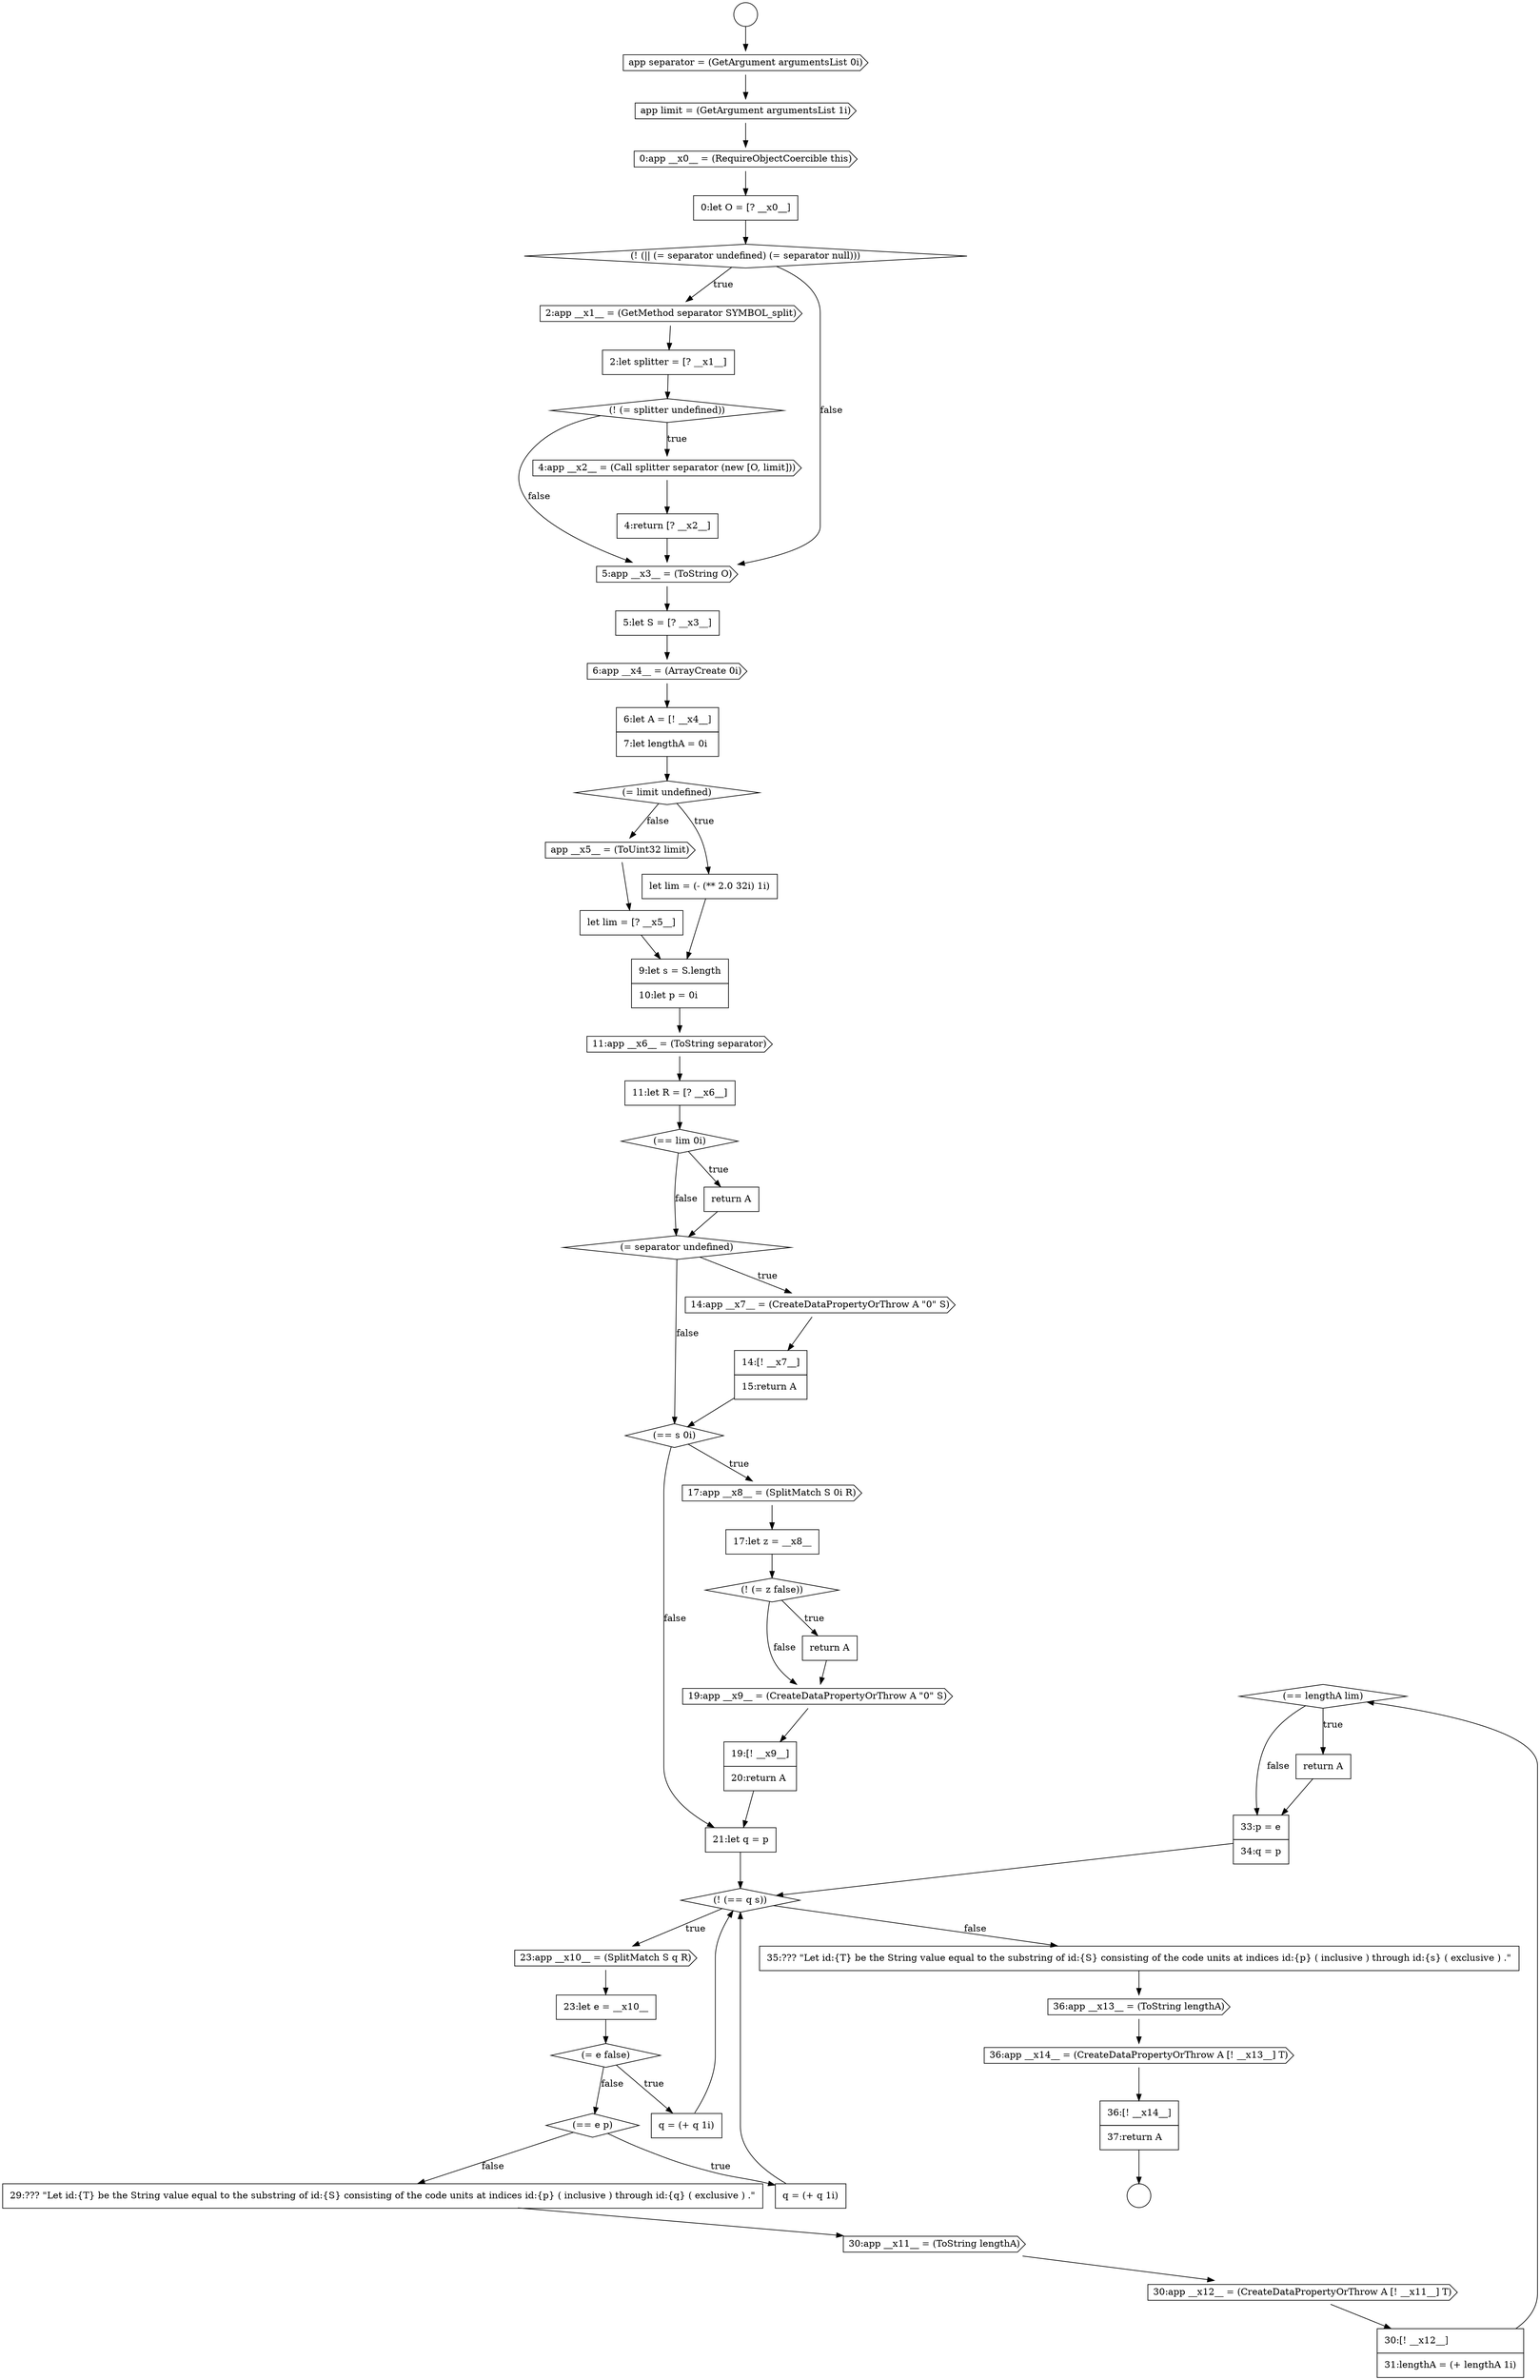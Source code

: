 digraph {
  node14078 [shape=diamond, label=<<font color="black">(== lengthA lim)</font>> color="black" fillcolor="white" style=filled]
  node14084 [shape=none, margin=0, label=<<font color="black">
    <table border="0" cellborder="1" cellspacing="0" cellpadding="10">
      <tr><td align="left">36:[! __x14__]</td></tr>
      <tr><td align="left">37:return A</td></tr>
    </table>
  </font>> color="black" fillcolor="white" style=filled]
  node14039 [shape=none, margin=0, label=<<font color="black">
    <table border="0" cellborder="1" cellspacing="0" cellpadding="10">
      <tr><td align="left">2:let splitter = [? __x1__]</td></tr>
    </table>
  </font>> color="black" fillcolor="white" style=filled]
  node14051 [shape=none, margin=0, label=<<font color="black">
    <table border="0" cellborder="1" cellspacing="0" cellpadding="10">
      <tr><td align="left">9:let s = S.length</td></tr>
      <tr><td align="left">10:let p = 0i</td></tr>
    </table>
  </font>> color="black" fillcolor="white" style=filled]
  node14060 [shape=cds, label=<<font color="black">17:app __x8__ = (SplitMatch S 0i R)</font>> color="black" fillcolor="white" style=filled]
  node14064 [shape=cds, label=<<font color="black">19:app __x9__ = (CreateDataPropertyOrThrow A &quot;0&quot; S)</font>> color="black" fillcolor="white" style=filled]
  node14052 [shape=cds, label=<<font color="black">11:app __x6__ = (ToString separator)</font>> color="black" fillcolor="white" style=filled]
  node14035 [shape=cds, label=<<font color="black">0:app __x0__ = (RequireObjectCoercible this)</font>> color="black" fillcolor="white" style=filled]
  node14044 [shape=none, margin=0, label=<<font color="black">
    <table border="0" cellborder="1" cellspacing="0" cellpadding="10">
      <tr><td align="left">5:let S = [? __x3__]</td></tr>
    </table>
  </font>> color="black" fillcolor="white" style=filled]
  node14063 [shape=none, margin=0, label=<<font color="black">
    <table border="0" cellborder="1" cellspacing="0" cellpadding="10">
      <tr><td align="left">return A</td></tr>
    </table>
  </font>> color="black" fillcolor="white" style=filled]
  node14049 [shape=cds, label=<<font color="black">app __x5__ = (ToUint32 limit)</font>> color="black" fillcolor="white" style=filled]
  node14068 [shape=cds, label=<<font color="black">23:app __x10__ = (SplitMatch S q R)</font>> color="black" fillcolor="white" style=filled]
  node14073 [shape=none, margin=0, label=<<font color="black">
    <table border="0" cellborder="1" cellspacing="0" cellpadding="10">
      <tr><td align="left">q = (+ q 1i)</td></tr>
    </table>
  </font>> color="black" fillcolor="white" style=filled]
  node14050 [shape=none, margin=0, label=<<font color="black">
    <table border="0" cellborder="1" cellspacing="0" cellpadding="10">
      <tr><td align="left">let lim = [? __x5__]</td></tr>
    </table>
  </font>> color="black" fillcolor="white" style=filled]
  node14038 [shape=cds, label=<<font color="black">2:app __x1__ = (GetMethod separator SYMBOL_split)</font>> color="black" fillcolor="white" style=filled]
  node14057 [shape=cds, label=<<font color="black">14:app __x7__ = (CreateDataPropertyOrThrow A &quot;0&quot; S)</font>> color="black" fillcolor="white" style=filled]
  node14034 [shape=cds, label=<<font color="black">app limit = (GetArgument argumentsList 1i)</font>> color="black" fillcolor="white" style=filled]
  node14056 [shape=diamond, label=<<font color="black">(= separator undefined)</font>> color="black" fillcolor="white" style=filled]
  node14061 [shape=none, margin=0, label=<<font color="black">
    <table border="0" cellborder="1" cellspacing="0" cellpadding="10">
      <tr><td align="left">17:let z = __x8__</td></tr>
    </table>
  </font>> color="black" fillcolor="white" style=filled]
  node14066 [shape=none, margin=0, label=<<font color="black">
    <table border="0" cellborder="1" cellspacing="0" cellpadding="10">
      <tr><td align="left">21:let q = p</td></tr>
    </table>
  </font>> color="black" fillcolor="white" style=filled]
  node14071 [shape=none, margin=0, label=<<font color="black">
    <table border="0" cellborder="1" cellspacing="0" cellpadding="10">
      <tr><td align="left">q = (+ q 1i)</td></tr>
    </table>
  </font>> color="black" fillcolor="white" style=filled]
  node14046 [shape=none, margin=0, label=<<font color="black">
    <table border="0" cellborder="1" cellspacing="0" cellpadding="10">
      <tr><td align="left">6:let A = [! __x4__]</td></tr>
      <tr><td align="left">7:let lengthA = 0i</td></tr>
    </table>
  </font>> color="black" fillcolor="white" style=filled]
  node14032 [shape=circle label=" " color="black" fillcolor="white" style=filled]
  node14043 [shape=cds, label=<<font color="black">5:app __x3__ = (ToString O)</font>> color="black" fillcolor="white" style=filled]
  node14075 [shape=cds, label=<<font color="black">30:app __x11__ = (ToString lengthA)</font>> color="black" fillcolor="white" style=filled]
  node14040 [shape=diamond, label=<<font color="black">(! (= splitter undefined))</font>> color="black" fillcolor="white" style=filled]
  node14067 [shape=diamond, label=<<font color="black">(! (== q s))</font>> color="black" fillcolor="white" style=filled]
  node14045 [shape=cds, label=<<font color="black">6:app __x4__ = (ArrayCreate 0i)</font>> color="black" fillcolor="white" style=filled]
  node14077 [shape=none, margin=0, label=<<font color="black">
    <table border="0" cellborder="1" cellspacing="0" cellpadding="10">
      <tr><td align="left">30:[! __x12__]</td></tr>
      <tr><td align="left">31:lengthA = (+ lengthA 1i)</td></tr>
    </table>
  </font>> color="black" fillcolor="white" style=filled]
  node14072 [shape=diamond, label=<<font color="black">(== e p)</font>> color="black" fillcolor="white" style=filled]
  node14076 [shape=cds, label=<<font color="black">30:app __x12__ = (CreateDataPropertyOrThrow A [! __x11__] T)</font>> color="black" fillcolor="white" style=filled]
  node14074 [shape=none, margin=0, label=<<font color="black">
    <table border="0" cellborder="1" cellspacing="0" cellpadding="10">
      <tr><td align="left">29:??? &quot;Let id:{T} be the String value equal to the substring of id:{S} consisting of the code units at indices id:{p} ( inclusive ) through id:{q} ( exclusive ) .&quot;</td></tr>
    </table>
  </font>> color="black" fillcolor="white" style=filled]
  node14059 [shape=diamond, label=<<font color="black">(== s 0i)</font>> color="black" fillcolor="white" style=filled]
  node14082 [shape=cds, label=<<font color="black">36:app __x13__ = (ToString lengthA)</font>> color="black" fillcolor="white" style=filled]
  node14048 [shape=none, margin=0, label=<<font color="black">
    <table border="0" cellborder="1" cellspacing="0" cellpadding="10">
      <tr><td align="left">let lim = (- (** 2.0 32i) 1i)</td></tr>
    </table>
  </font>> color="black" fillcolor="white" style=filled]
  node14042 [shape=none, margin=0, label=<<font color="black">
    <table border="0" cellborder="1" cellspacing="0" cellpadding="10">
      <tr><td align="left">4:return [? __x2__]</td></tr>
    </table>
  </font>> color="black" fillcolor="white" style=filled]
  node14080 [shape=none, margin=0, label=<<font color="black">
    <table border="0" cellborder="1" cellspacing="0" cellpadding="10">
      <tr><td align="left">33:p = e</td></tr>
      <tr><td align="left">34:q = p</td></tr>
    </table>
  </font>> color="black" fillcolor="white" style=filled]
  node14053 [shape=none, margin=0, label=<<font color="black">
    <table border="0" cellborder="1" cellspacing="0" cellpadding="10">
      <tr><td align="left">11:let R = [? __x6__]</td></tr>
    </table>
  </font>> color="black" fillcolor="white" style=filled]
  node14036 [shape=none, margin=0, label=<<font color="black">
    <table border="0" cellborder="1" cellspacing="0" cellpadding="10">
      <tr><td align="left">0:let O = [? __x0__]</td></tr>
    </table>
  </font>> color="black" fillcolor="white" style=filled]
  node14081 [shape=none, margin=0, label=<<font color="black">
    <table border="0" cellborder="1" cellspacing="0" cellpadding="10">
      <tr><td align="left">35:??? &quot;Let id:{T} be the String value equal to the substring of id:{S} consisting of the code units at indices id:{p} ( inclusive ) through id:{s} ( exclusive ) .&quot;</td></tr>
    </table>
  </font>> color="black" fillcolor="white" style=filled]
  node14031 [shape=circle label=" " color="black" fillcolor="white" style=filled]
  node14058 [shape=none, margin=0, label=<<font color="black">
    <table border="0" cellborder="1" cellspacing="0" cellpadding="10">
      <tr><td align="left">14:[! __x7__]</td></tr>
      <tr><td align="left">15:return A</td></tr>
    </table>
  </font>> color="black" fillcolor="white" style=filled]
  node14037 [shape=diamond, label=<<font color="black">(! (|| (= separator undefined) (= separator null)))</font>> color="black" fillcolor="white" style=filled]
  node14083 [shape=cds, label=<<font color="black">36:app __x14__ = (CreateDataPropertyOrThrow A [! __x13__] T)</font>> color="black" fillcolor="white" style=filled]
  node14079 [shape=none, margin=0, label=<<font color="black">
    <table border="0" cellborder="1" cellspacing="0" cellpadding="10">
      <tr><td align="left">return A</td></tr>
    </table>
  </font>> color="black" fillcolor="white" style=filled]
  node14069 [shape=none, margin=0, label=<<font color="black">
    <table border="0" cellborder="1" cellspacing="0" cellpadding="10">
      <tr><td align="left">23:let e = __x10__</td></tr>
    </table>
  </font>> color="black" fillcolor="white" style=filled]
  node14041 [shape=cds, label=<<font color="black">4:app __x2__ = (Call splitter separator (new [O, limit]))</font>> color="black" fillcolor="white" style=filled]
  node14054 [shape=diamond, label=<<font color="black">(== lim 0i)</font>> color="black" fillcolor="white" style=filled]
  node14047 [shape=diamond, label=<<font color="black">(= limit undefined)</font>> color="black" fillcolor="white" style=filled]
  node14065 [shape=none, margin=0, label=<<font color="black">
    <table border="0" cellborder="1" cellspacing="0" cellpadding="10">
      <tr><td align="left">19:[! __x9__]</td></tr>
      <tr><td align="left">20:return A</td></tr>
    </table>
  </font>> color="black" fillcolor="white" style=filled]
  node14070 [shape=diamond, label=<<font color="black">(= e false)</font>> color="black" fillcolor="white" style=filled]
  node14062 [shape=diamond, label=<<font color="black">(! (= z false))</font>> color="black" fillcolor="white" style=filled]
  node14033 [shape=cds, label=<<font color="black">app separator = (GetArgument argumentsList 0i)</font>> color="black" fillcolor="white" style=filled]
  node14055 [shape=none, margin=0, label=<<font color="black">
    <table border="0" cellborder="1" cellspacing="0" cellpadding="10">
      <tr><td align="left">return A</td></tr>
    </table>
  </font>> color="black" fillcolor="white" style=filled]
  node14071 -> node14067 [ color="black"]
  node14054 -> node14055 [label=<<font color="black">true</font>> color="black"]
  node14054 -> node14056 [label=<<font color="black">false</font>> color="black"]
  node14075 -> node14076 [ color="black"]
  node14035 -> node14036 [ color="black"]
  node14049 -> node14050 [ color="black"]
  node14079 -> node14080 [ color="black"]
  node14059 -> node14060 [label=<<font color="black">true</font>> color="black"]
  node14059 -> node14066 [label=<<font color="black">false</font>> color="black"]
  node14070 -> node14071 [label=<<font color="black">true</font>> color="black"]
  node14070 -> node14072 [label=<<font color="black">false</font>> color="black"]
  node14065 -> node14066 [ color="black"]
  node14076 -> node14077 [ color="black"]
  node14073 -> node14067 [ color="black"]
  node14082 -> node14083 [ color="black"]
  node14080 -> node14067 [ color="black"]
  node14038 -> node14039 [ color="black"]
  node14058 -> node14059 [ color="black"]
  node14050 -> node14051 [ color="black"]
  node14041 -> node14042 [ color="black"]
  node14046 -> node14047 [ color="black"]
  node14042 -> node14043 [ color="black"]
  node14057 -> node14058 [ color="black"]
  node14048 -> node14051 [ color="black"]
  node14039 -> node14040 [ color="black"]
  node14040 -> node14041 [label=<<font color="black">true</font>> color="black"]
  node14040 -> node14043 [label=<<font color="black">false</font>> color="black"]
  node14044 -> node14045 [ color="black"]
  node14077 -> node14078 [ color="black"]
  node14045 -> node14046 [ color="black"]
  node14063 -> node14064 [ color="black"]
  node14068 -> node14069 [ color="black"]
  node14066 -> node14067 [ color="black"]
  node14036 -> node14037 [ color="black"]
  node14060 -> node14061 [ color="black"]
  node14051 -> node14052 [ color="black"]
  node14067 -> node14068 [label=<<font color="black">true</font>> color="black"]
  node14067 -> node14081 [label=<<font color="black">false</font>> color="black"]
  node14052 -> node14053 [ color="black"]
  node14072 -> node14073 [label=<<font color="black">true</font>> color="black"]
  node14072 -> node14074 [label=<<font color="black">false</font>> color="black"]
  node14037 -> node14038 [label=<<font color="black">true</font>> color="black"]
  node14037 -> node14043 [label=<<font color="black">false</font>> color="black"]
  node14033 -> node14034 [ color="black"]
  node14083 -> node14084 [ color="black"]
  node14061 -> node14062 [ color="black"]
  node14078 -> node14079 [label=<<font color="black">true</font>> color="black"]
  node14078 -> node14080 [label=<<font color="black">false</font>> color="black"]
  node14031 -> node14033 [ color="black"]
  node14043 -> node14044 [ color="black"]
  node14069 -> node14070 [ color="black"]
  node14056 -> node14057 [label=<<font color="black">true</font>> color="black"]
  node14056 -> node14059 [label=<<font color="black">false</font>> color="black"]
  node14084 -> node14032 [ color="black"]
  node14074 -> node14075 [ color="black"]
  node14034 -> node14035 [ color="black"]
  node14053 -> node14054 [ color="black"]
  node14062 -> node14063 [label=<<font color="black">true</font>> color="black"]
  node14062 -> node14064 [label=<<font color="black">false</font>> color="black"]
  node14055 -> node14056 [ color="black"]
  node14064 -> node14065 [ color="black"]
  node14081 -> node14082 [ color="black"]
  node14047 -> node14048 [label=<<font color="black">true</font>> color="black"]
  node14047 -> node14049 [label=<<font color="black">false</font>> color="black"]
}
